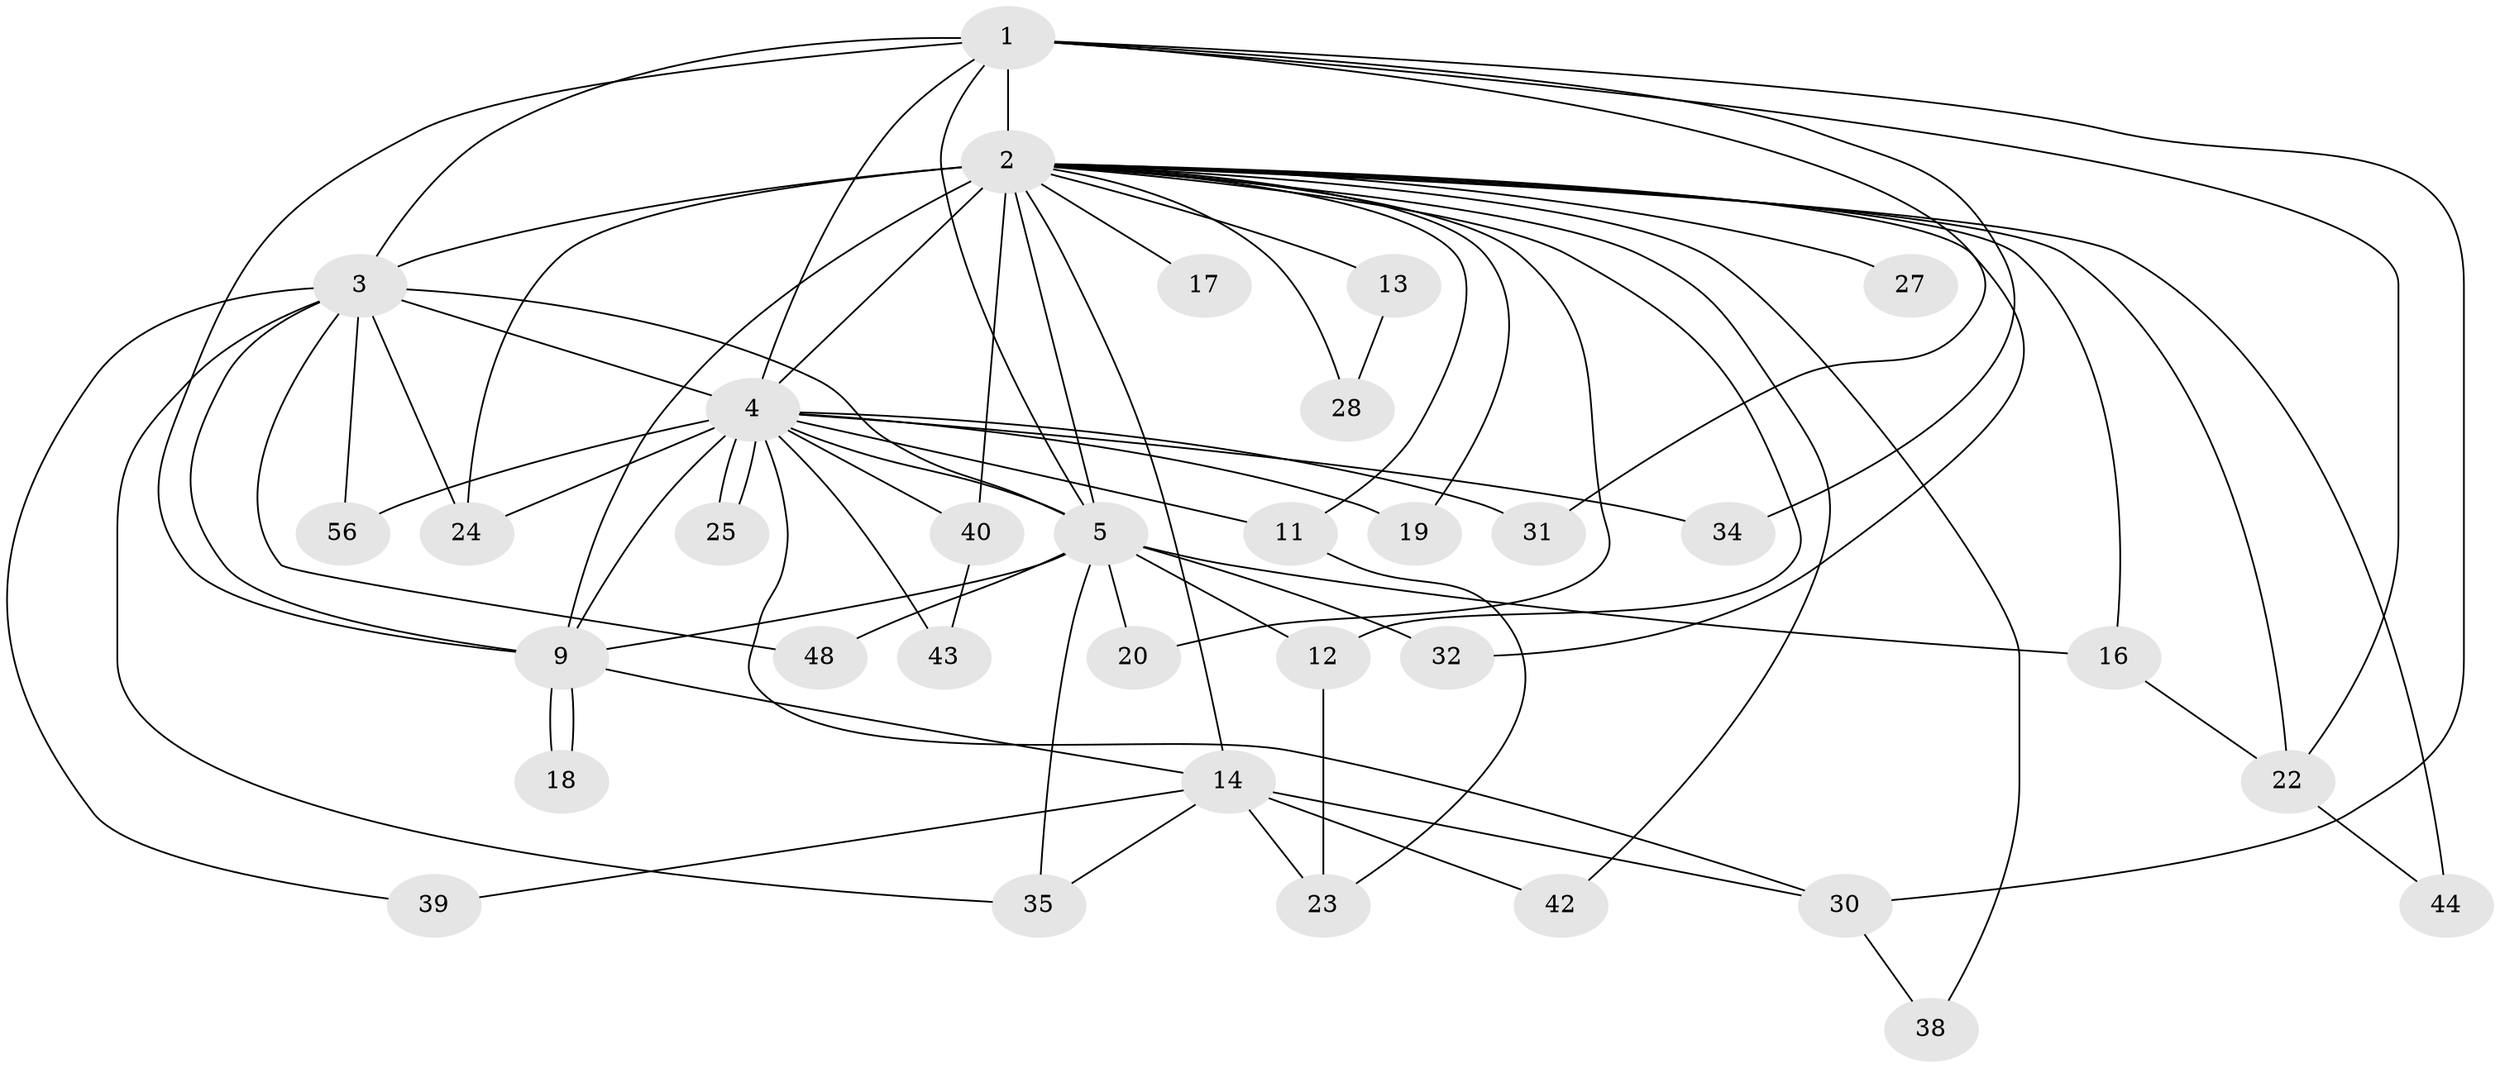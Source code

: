 // original degree distribution, {14: 0.03508771929824561, 20: 0.017543859649122806, 17: 0.017543859649122806, 24: 0.017543859649122806, 16: 0.03508771929824561, 12: 0.03508771929824561, 13: 0.017543859649122806, 3: 0.14035087719298245, 4: 0.05263157894736842, 7: 0.017543859649122806, 5: 0.017543859649122806, 2: 0.5789473684210527, 6: 0.017543859649122806}
// Generated by graph-tools (version 1.1) at 2025/17/03/04/25 18:17:51]
// undirected, 34 vertices, 73 edges
graph export_dot {
graph [start="1"]
  node [color=gray90,style=filled];
  1;
  2 [super="+46+49+10+7+21+8"];
  3;
  4 [super="+6+29+55+37+41+33+26"];
  5 [super="+15+51"];
  9;
  11;
  12;
  13;
  14 [super="+57"];
  16;
  17;
  18;
  19;
  20;
  22;
  23 [super="+47"];
  24;
  25;
  27;
  28;
  30;
  31;
  32;
  34;
  35 [super="+54"];
  38;
  39;
  40;
  42;
  43;
  44;
  48 [super="+50"];
  56;
  1 -- 2 [weight=5];
  1 -- 3;
  1 -- 4 [weight=2];
  1 -- 5;
  1 -- 9;
  1 -- 22;
  1 -- 30;
  1 -- 31;
  1 -- 34;
  2 -- 3 [weight=4];
  2 -- 4 [weight=11];
  2 -- 5 [weight=5];
  2 -- 9 [weight=5];
  2 -- 11;
  2 -- 13 [weight=2];
  2 -- 16;
  2 -- 24;
  2 -- 28;
  2 -- 38;
  2 -- 22;
  2 -- 42;
  2 -- 14;
  2 -- 17 [weight=2];
  2 -- 19;
  2 -- 20;
  2 -- 44;
  2 -- 27;
  2 -- 32;
  2 -- 40;
  2 -- 12;
  3 -- 4 [weight=5];
  3 -- 5;
  3 -- 9;
  3 -- 24;
  3 -- 35;
  3 -- 39;
  3 -- 48;
  3 -- 56;
  4 -- 5 [weight=3];
  4 -- 9 [weight=2];
  4 -- 11;
  4 -- 19;
  4 -- 25;
  4 -- 25;
  4 -- 30;
  4 -- 31;
  4 -- 40;
  4 -- 34;
  4 -- 43;
  4 -- 56;
  4 -- 24;
  5 -- 9;
  5 -- 12 [weight=2];
  5 -- 20;
  5 -- 32;
  5 -- 48 [weight=2];
  5 -- 35;
  5 -- 16;
  9 -- 14;
  9 -- 18;
  9 -- 18;
  11 -- 23;
  12 -- 23;
  13 -- 28;
  14 -- 35;
  14 -- 39;
  14 -- 42;
  14 -- 23;
  14 -- 30;
  16 -- 22;
  22 -- 44;
  30 -- 38;
  40 -- 43;
}
